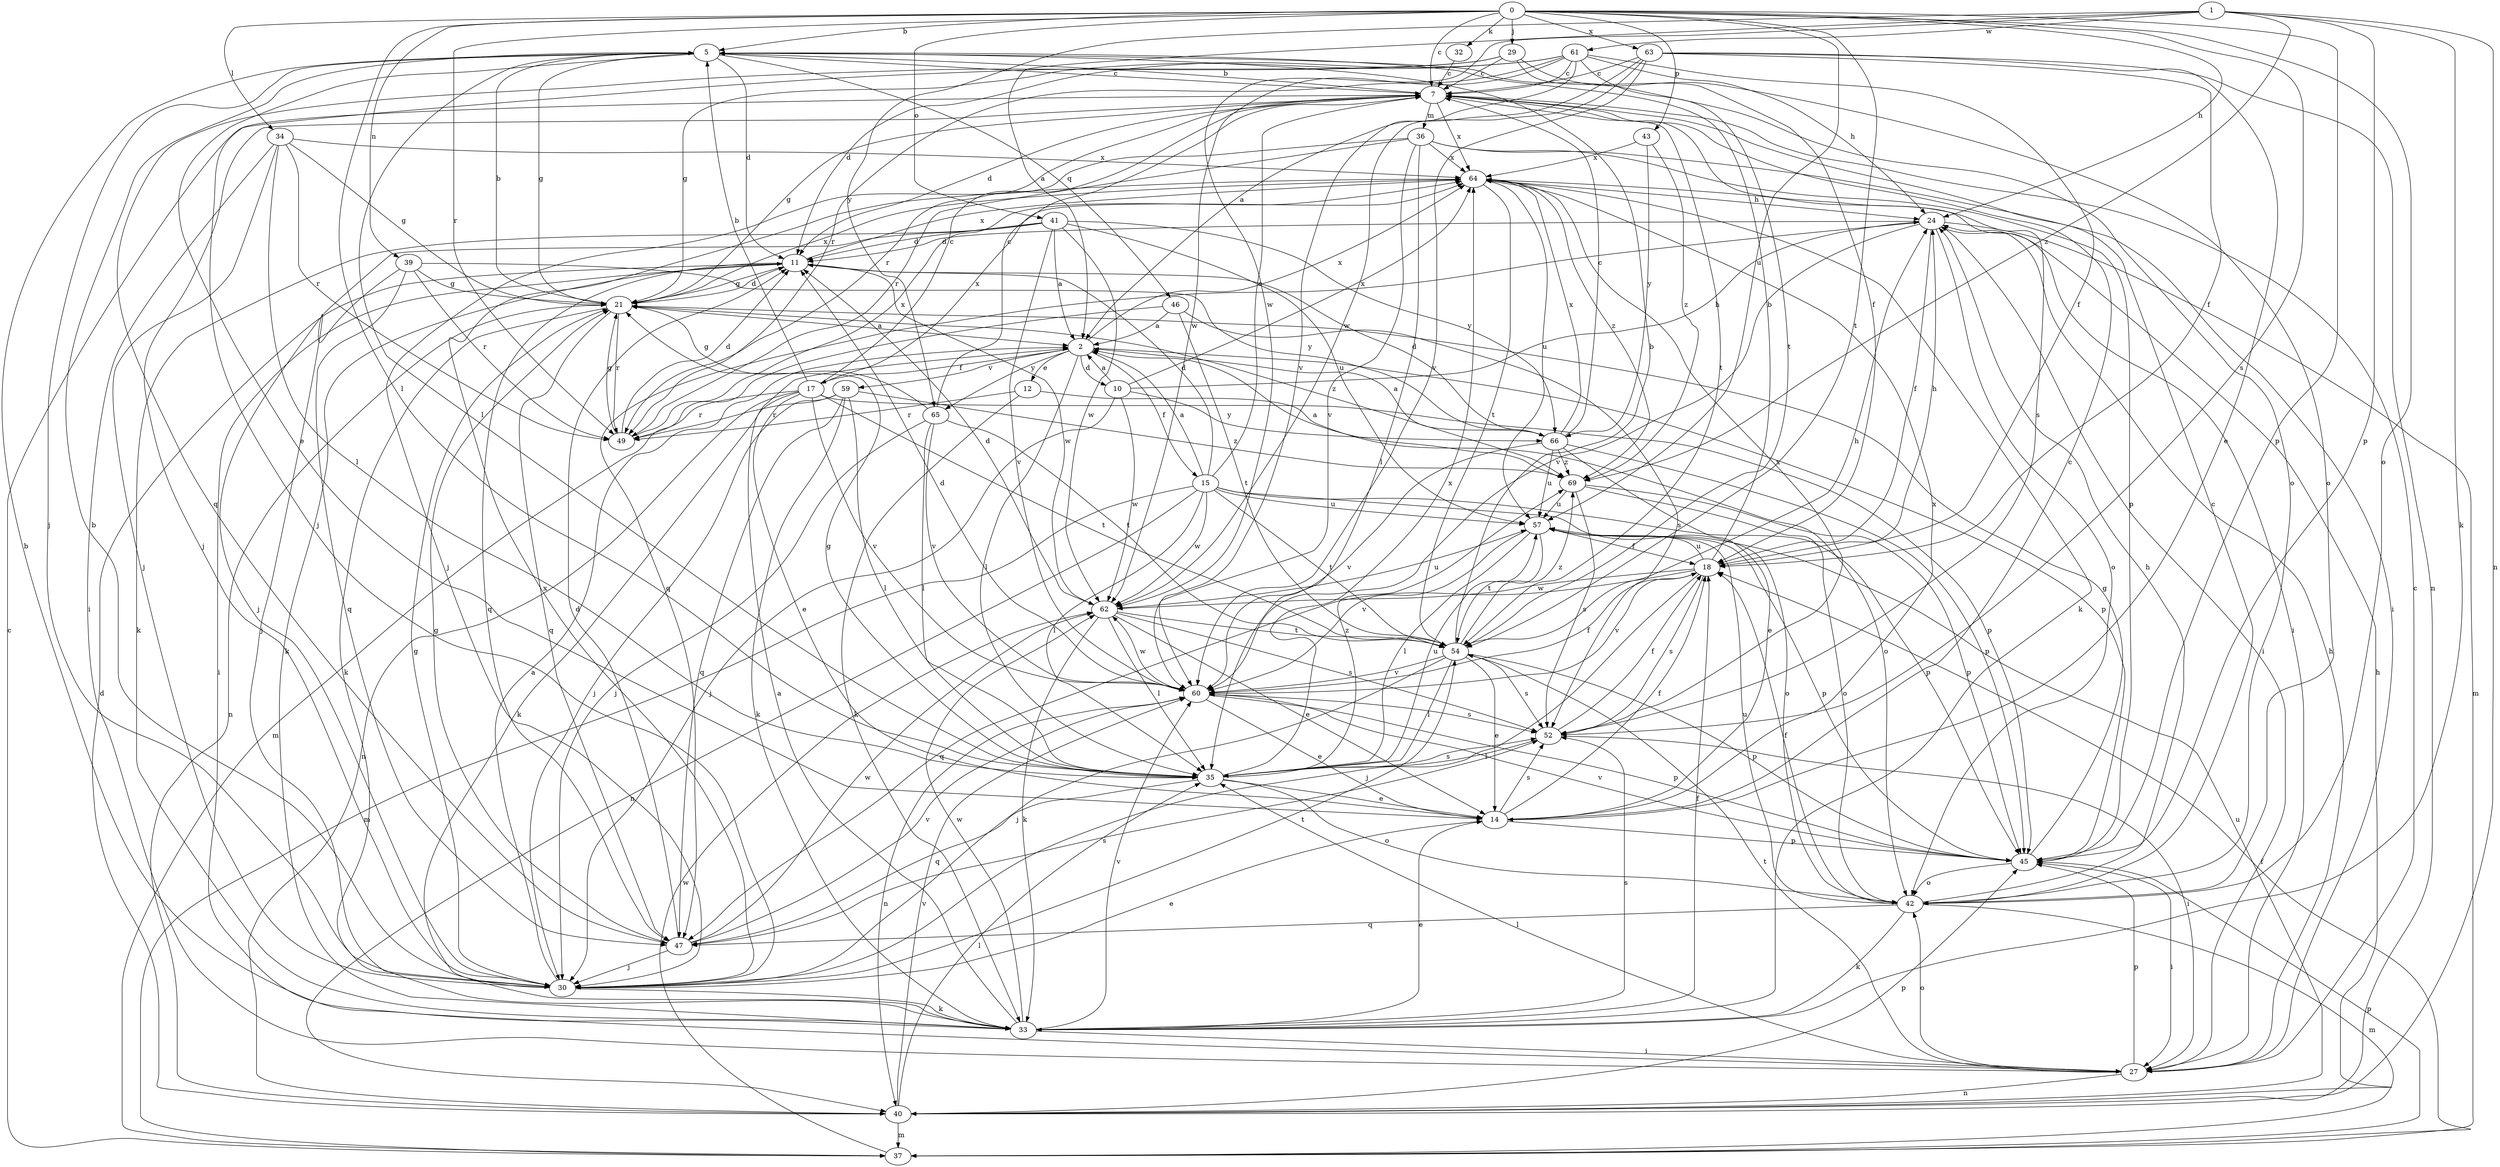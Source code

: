 strict digraph  {
0;
1;
2;
5;
7;
10;
11;
12;
14;
15;
17;
18;
21;
24;
27;
29;
30;
32;
33;
34;
35;
36;
37;
39;
40;
41;
42;
43;
45;
46;
47;
49;
52;
54;
57;
59;
60;
61;
62;
63;
64;
65;
66;
69;
0 -> 5  [label=b];
0 -> 7  [label=c];
0 -> 24  [label=h];
0 -> 29  [label=j];
0 -> 32  [label=k];
0 -> 34  [label=l];
0 -> 35  [label=l];
0 -> 39  [label=n];
0 -> 41  [label=o];
0 -> 42  [label=o];
0 -> 43  [label=p];
0 -> 45  [label=p];
0 -> 49  [label=r];
0 -> 52  [label=s];
0 -> 54  [label=t];
0 -> 57  [label=u];
0 -> 63  [label=x];
1 -> 2  [label=a];
1 -> 33  [label=k];
1 -> 40  [label=n];
1 -> 45  [label=p];
1 -> 61  [label=w];
1 -> 62  [label=w];
1 -> 65  [label=y];
1 -> 69  [label=z];
2 -> 10  [label=d];
2 -> 12  [label=e];
2 -> 15  [label=f];
2 -> 17  [label=f];
2 -> 35  [label=l];
2 -> 45  [label=p];
2 -> 59  [label=v];
2 -> 64  [label=x];
2 -> 65  [label=y];
5 -> 7  [label=c];
5 -> 11  [label=d];
5 -> 14  [label=e];
5 -> 21  [label=g];
5 -> 30  [label=j];
5 -> 35  [label=l];
5 -> 42  [label=o];
5 -> 46  [label=q];
7 -> 5  [label=b];
7 -> 11  [label=d];
7 -> 21  [label=g];
7 -> 30  [label=j];
7 -> 36  [label=m];
7 -> 49  [label=r];
7 -> 52  [label=s];
7 -> 54  [label=t];
7 -> 64  [label=x];
10 -> 2  [label=a];
10 -> 24  [label=h];
10 -> 30  [label=j];
10 -> 62  [label=w];
10 -> 64  [label=x];
10 -> 66  [label=y];
11 -> 21  [label=g];
11 -> 27  [label=i];
11 -> 33  [label=k];
11 -> 47  [label=q];
11 -> 62  [label=w];
11 -> 64  [label=x];
12 -> 33  [label=k];
12 -> 42  [label=o];
12 -> 49  [label=r];
14 -> 7  [label=c];
14 -> 18  [label=f];
14 -> 45  [label=p];
14 -> 52  [label=s];
14 -> 64  [label=x];
15 -> 2  [label=a];
15 -> 7  [label=c];
15 -> 11  [label=d];
15 -> 35  [label=l];
15 -> 37  [label=m];
15 -> 40  [label=n];
15 -> 42  [label=o];
15 -> 45  [label=p];
15 -> 54  [label=t];
15 -> 57  [label=u];
15 -> 62  [label=w];
17 -> 5  [label=b];
17 -> 7  [label=c];
17 -> 14  [label=e];
17 -> 33  [label=k];
17 -> 40  [label=n];
17 -> 45  [label=p];
17 -> 49  [label=r];
17 -> 54  [label=t];
17 -> 60  [label=v];
17 -> 64  [label=x];
18 -> 5  [label=b];
18 -> 24  [label=h];
18 -> 30  [label=j];
18 -> 47  [label=q];
18 -> 52  [label=s];
18 -> 57  [label=u];
18 -> 60  [label=v];
18 -> 62  [label=w];
21 -> 2  [label=a];
21 -> 5  [label=b];
21 -> 11  [label=d];
21 -> 33  [label=k];
21 -> 40  [label=n];
21 -> 47  [label=q];
21 -> 49  [label=r];
21 -> 64  [label=x];
21 -> 69  [label=z];
24 -> 11  [label=d];
24 -> 18  [label=f];
24 -> 27  [label=i];
24 -> 37  [label=m];
24 -> 42  [label=o];
24 -> 47  [label=q];
24 -> 60  [label=v];
27 -> 7  [label=c];
27 -> 24  [label=h];
27 -> 35  [label=l];
27 -> 40  [label=n];
27 -> 42  [label=o];
27 -> 45  [label=p];
27 -> 54  [label=t];
29 -> 7  [label=c];
29 -> 18  [label=f];
29 -> 30  [label=j];
29 -> 42  [label=o];
29 -> 47  [label=q];
30 -> 2  [label=a];
30 -> 5  [label=b];
30 -> 14  [label=e];
30 -> 21  [label=g];
30 -> 33  [label=k];
30 -> 54  [label=t];
30 -> 64  [label=x];
32 -> 7  [label=c];
33 -> 2  [label=a];
33 -> 5  [label=b];
33 -> 14  [label=e];
33 -> 18  [label=f];
33 -> 27  [label=i];
33 -> 52  [label=s];
33 -> 60  [label=v];
33 -> 62  [label=w];
34 -> 21  [label=g];
34 -> 27  [label=i];
34 -> 30  [label=j];
34 -> 35  [label=l];
34 -> 49  [label=r];
34 -> 64  [label=x];
35 -> 14  [label=e];
35 -> 21  [label=g];
35 -> 42  [label=o];
35 -> 47  [label=q];
35 -> 52  [label=s];
35 -> 57  [label=u];
35 -> 64  [label=x];
35 -> 69  [label=z];
36 -> 27  [label=i];
36 -> 30  [label=j];
36 -> 35  [label=l];
36 -> 45  [label=p];
36 -> 49  [label=r];
36 -> 60  [label=v];
36 -> 64  [label=x];
37 -> 7  [label=c];
37 -> 18  [label=f];
37 -> 45  [label=p];
37 -> 62  [label=w];
39 -> 21  [label=g];
39 -> 30  [label=j];
39 -> 47  [label=q];
39 -> 49  [label=r];
39 -> 66  [label=y];
40 -> 11  [label=d];
40 -> 24  [label=h];
40 -> 35  [label=l];
40 -> 37  [label=m];
40 -> 45  [label=p];
40 -> 57  [label=u];
40 -> 60  [label=v];
41 -> 2  [label=a];
41 -> 11  [label=d];
41 -> 30  [label=j];
41 -> 33  [label=k];
41 -> 57  [label=u];
41 -> 60  [label=v];
41 -> 62  [label=w];
41 -> 66  [label=y];
42 -> 7  [label=c];
42 -> 18  [label=f];
42 -> 24  [label=h];
42 -> 33  [label=k];
42 -> 37  [label=m];
42 -> 47  [label=q];
42 -> 57  [label=u];
43 -> 64  [label=x];
43 -> 66  [label=y];
43 -> 69  [label=z];
45 -> 21  [label=g];
45 -> 27  [label=i];
45 -> 42  [label=o];
45 -> 60  [label=v];
46 -> 2  [label=a];
46 -> 37  [label=m];
46 -> 52  [label=s];
46 -> 54  [label=t];
47 -> 11  [label=d];
47 -> 21  [label=g];
47 -> 30  [label=j];
47 -> 52  [label=s];
47 -> 60  [label=v];
47 -> 62  [label=w];
49 -> 11  [label=d];
49 -> 21  [label=g];
49 -> 64  [label=x];
52 -> 18  [label=f];
52 -> 27  [label=i];
52 -> 35  [label=l];
52 -> 64  [label=x];
54 -> 5  [label=b];
54 -> 14  [label=e];
54 -> 24  [label=h];
54 -> 30  [label=j];
54 -> 35  [label=l];
54 -> 45  [label=p];
54 -> 52  [label=s];
54 -> 60  [label=v];
54 -> 69  [label=z];
57 -> 18  [label=f];
57 -> 35  [label=l];
57 -> 45  [label=p];
57 -> 54  [label=t];
57 -> 60  [label=v];
59 -> 30  [label=j];
59 -> 33  [label=k];
59 -> 35  [label=l];
59 -> 47  [label=q];
59 -> 49  [label=r];
59 -> 69  [label=z];
60 -> 11  [label=d];
60 -> 14  [label=e];
60 -> 18  [label=f];
60 -> 40  [label=n];
60 -> 45  [label=p];
60 -> 52  [label=s];
60 -> 62  [label=w];
61 -> 7  [label=c];
61 -> 11  [label=d];
61 -> 18  [label=f];
61 -> 21  [label=g];
61 -> 24  [label=h];
61 -> 49  [label=r];
61 -> 54  [label=t];
61 -> 60  [label=v];
61 -> 62  [label=w];
62 -> 11  [label=d];
62 -> 14  [label=e];
62 -> 33  [label=k];
62 -> 35  [label=l];
62 -> 52  [label=s];
62 -> 54  [label=t];
62 -> 57  [label=u];
63 -> 2  [label=a];
63 -> 7  [label=c];
63 -> 14  [label=e];
63 -> 18  [label=f];
63 -> 40  [label=n];
63 -> 60  [label=v];
63 -> 62  [label=w];
64 -> 24  [label=h];
64 -> 27  [label=i];
64 -> 33  [label=k];
64 -> 54  [label=t];
64 -> 57  [label=u];
64 -> 69  [label=z];
65 -> 7  [label=c];
65 -> 21  [label=g];
65 -> 30  [label=j];
65 -> 35  [label=l];
65 -> 54  [label=t];
65 -> 60  [label=v];
66 -> 2  [label=a];
66 -> 7  [label=c];
66 -> 11  [label=d];
66 -> 14  [label=e];
66 -> 45  [label=p];
66 -> 57  [label=u];
66 -> 60  [label=v];
66 -> 64  [label=x];
66 -> 69  [label=z];
69 -> 2  [label=a];
69 -> 42  [label=o];
69 -> 45  [label=p];
69 -> 52  [label=s];
69 -> 57  [label=u];
}
